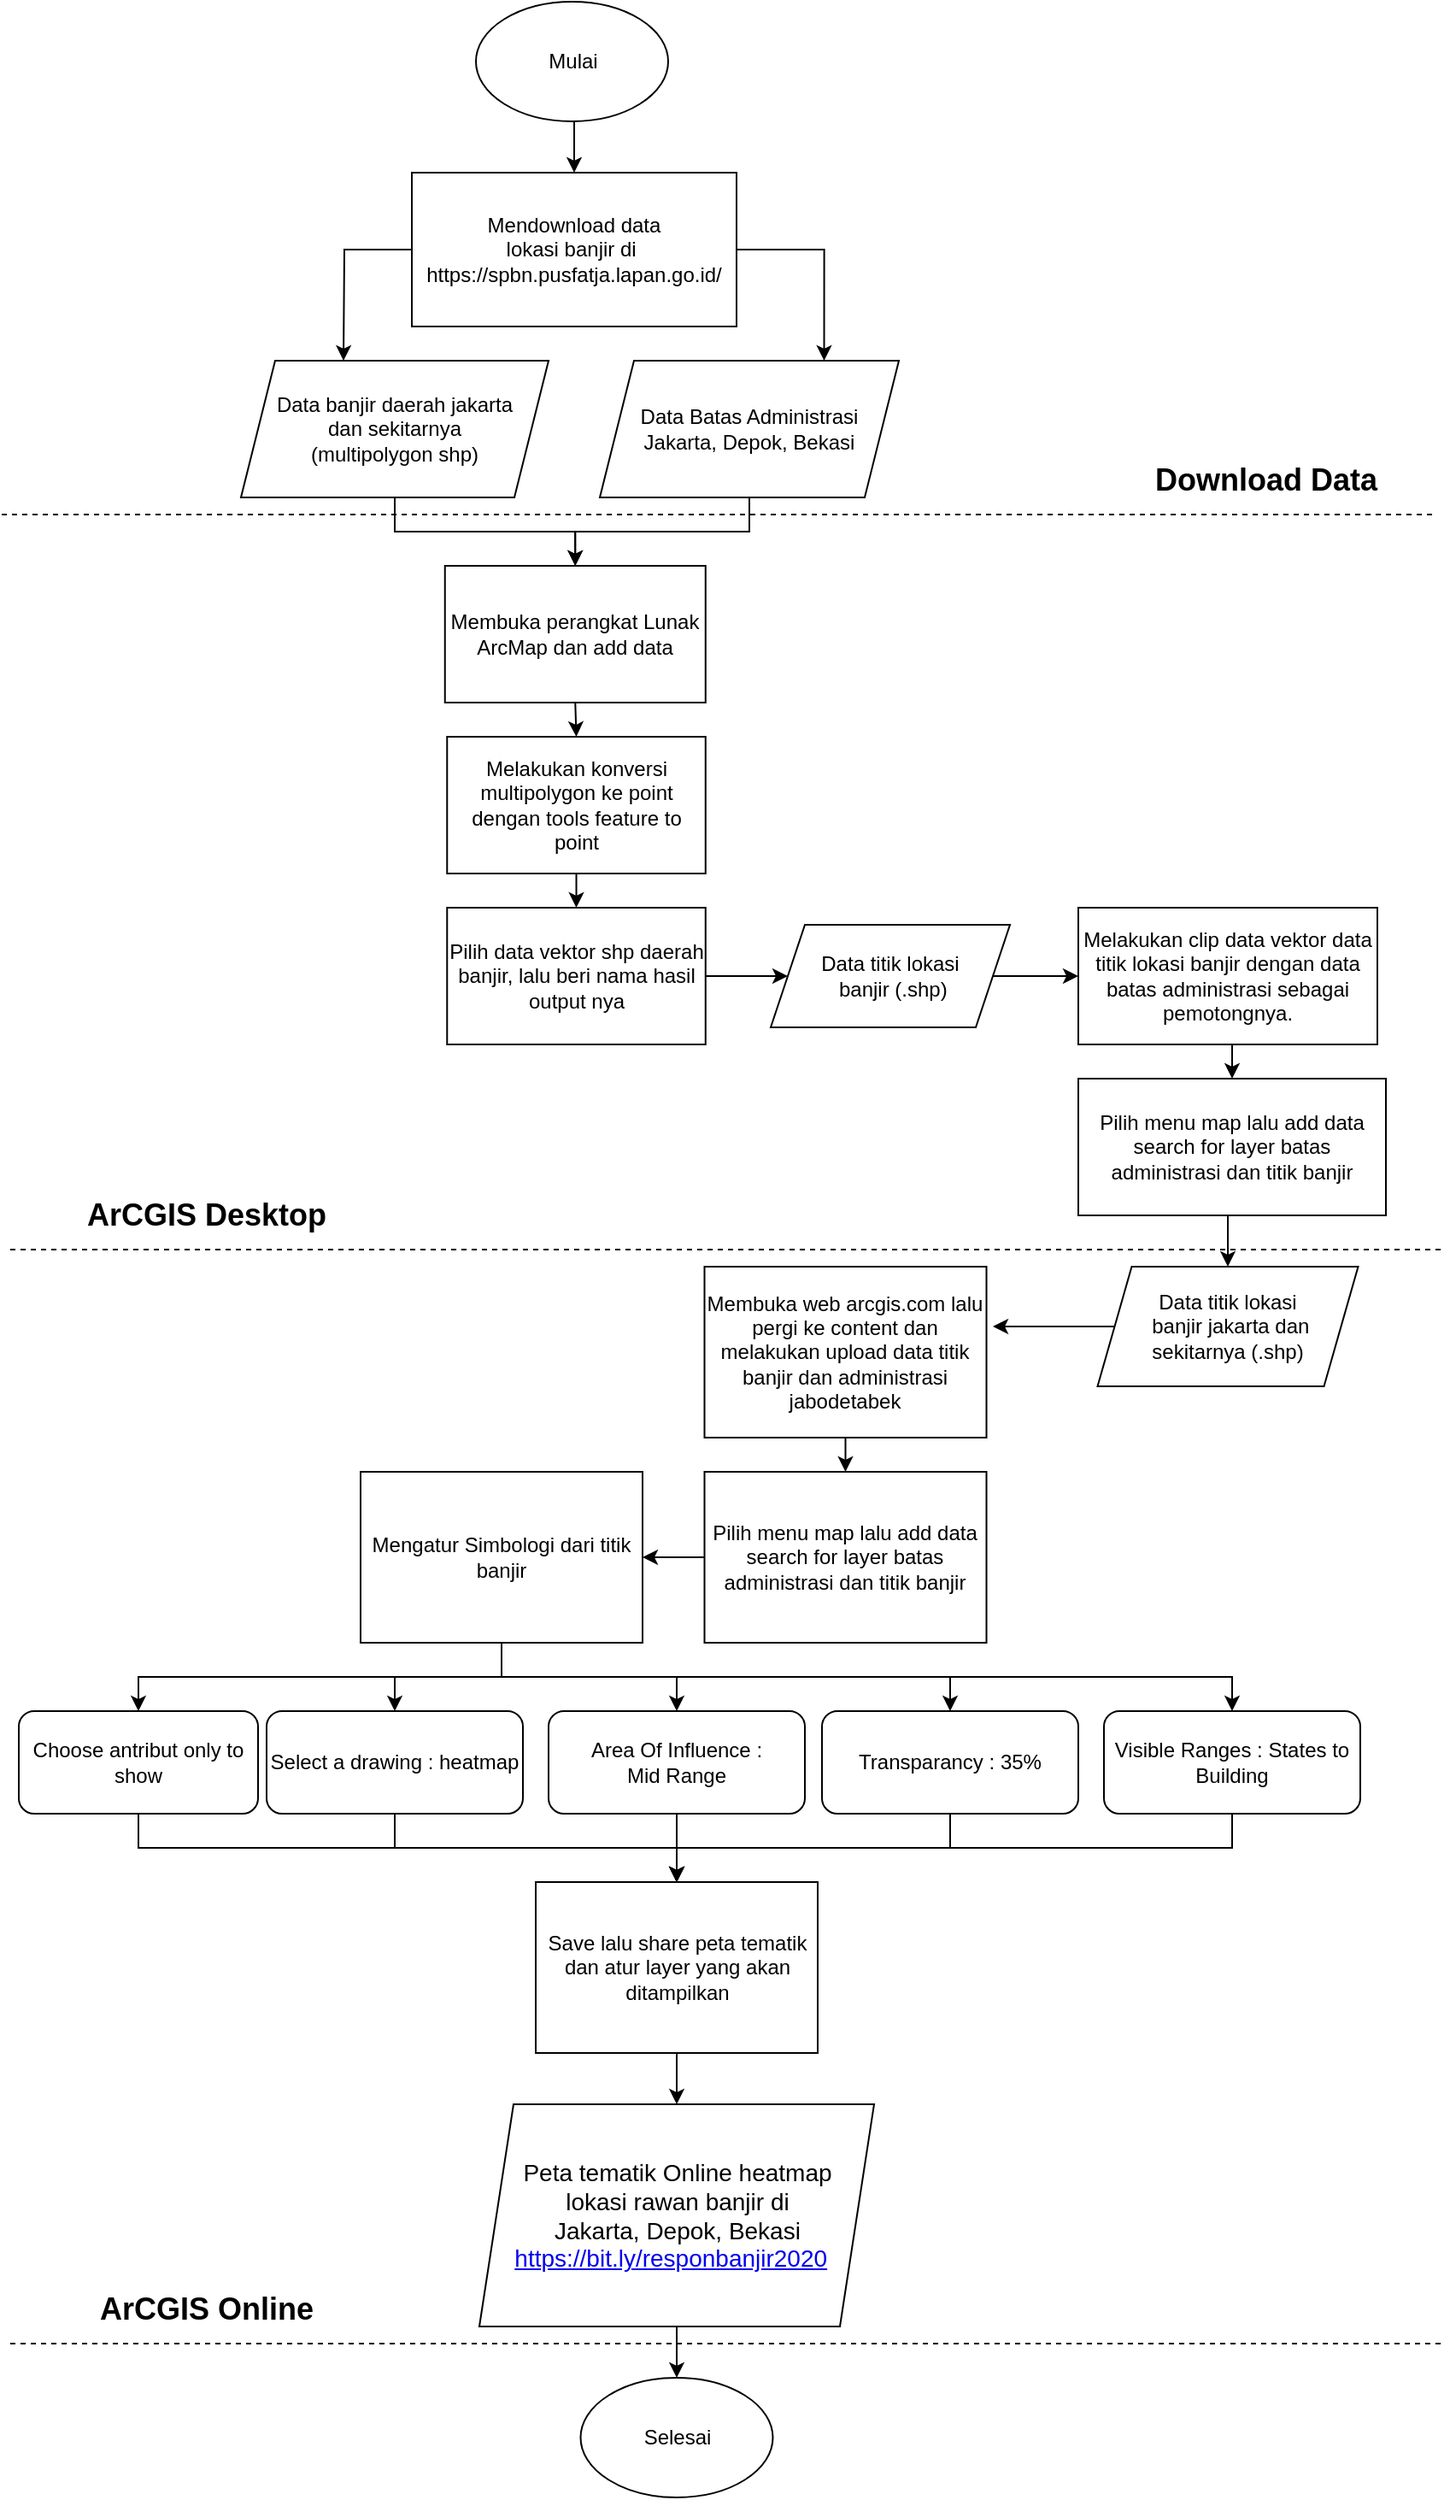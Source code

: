 <mxfile version="13.7.9" type="github">
  <diagram id="RdiVzA_gI4_yAzNuI2QI" name="Page-1">
    <mxGraphModel dx="1240" dy="743" grid="1" gridSize="10" guides="1" tooltips="1" connect="1" arrows="1" fold="1" page="1" pageScale="1" pageWidth="850" pageHeight="1100" math="0" shadow="0">
      <root>
        <mxCell id="0" />
        <mxCell id="1" parent="0" />
        <mxCell id="jwY7nlyal5xQTjecuOSy-7" style="edgeStyle=orthogonalEdgeStyle;rounded=0;orthogonalLoop=1;jettySize=auto;html=1;exitX=1;exitY=0.5;exitDx=0;exitDy=0;entryX=0.75;entryY=0;entryDx=0;entryDy=0;" edge="1" parent="1" source="sFGNZjW4kP528TWPwsiM-1" target="59hvtN--RPqfb3XLUZ2P-10">
          <mxGeometry relative="1" as="geometry" />
        </mxCell>
        <mxCell id="jwY7nlyal5xQTjecuOSy-8" style="edgeStyle=orthogonalEdgeStyle;rounded=0;orthogonalLoop=1;jettySize=auto;html=1;exitX=0;exitY=0.5;exitDx=0;exitDy=0;" edge="1" parent="1" source="sFGNZjW4kP528TWPwsiM-1">
          <mxGeometry relative="1" as="geometry">
            <mxPoint x="200" y="230" as="targetPoint" />
          </mxGeometry>
        </mxCell>
        <mxCell id="sFGNZjW4kP528TWPwsiM-1" value="Mendownload data &lt;br&gt;lokasi banjir di&amp;nbsp;&lt;br&gt;https://spbn.pusfatja.lapan.go.id/" style="rounded=0;whiteSpace=wrap;html=1;" parent="1" vertex="1">
          <mxGeometry x="240" y="120" width="190" height="90" as="geometry" />
        </mxCell>
        <mxCell id="jwY7nlyal5xQTjecuOSy-6" style="edgeStyle=orthogonalEdgeStyle;rounded=0;orthogonalLoop=1;jettySize=auto;html=1;exitX=0.5;exitY=1;exitDx=0;exitDy=0;entryX=0.5;entryY=0;entryDx=0;entryDy=0;" edge="1" parent="1" source="59hvtN--RPqfb3XLUZ2P-3" target="sFGNZjW4kP528TWPwsiM-1">
          <mxGeometry relative="1" as="geometry" />
        </mxCell>
        <mxCell id="59hvtN--RPqfb3XLUZ2P-3" value="Mulai" style="ellipse;whiteSpace=wrap;html=1;" parent="1" vertex="1">
          <mxGeometry x="277.5" y="20" width="112.5" height="70" as="geometry" />
        </mxCell>
        <mxCell id="jwY7nlyal5xQTjecuOSy-10" style="edgeStyle=orthogonalEdgeStyle;rounded=0;orthogonalLoop=1;jettySize=auto;html=1;exitX=0.5;exitY=1;exitDx=0;exitDy=0;entryX=0.5;entryY=0;entryDx=0;entryDy=0;" edge="1" parent="1" source="59hvtN--RPqfb3XLUZ2P-4" target="59hvtN--RPqfb3XLUZ2P-5">
          <mxGeometry relative="1" as="geometry" />
        </mxCell>
        <mxCell id="59hvtN--RPqfb3XLUZ2P-4" value="Data banjir daerah jakarta &lt;br&gt;dan sekitarnya &lt;br&gt;(multipolygon shp)" style="shape=parallelogram;perimeter=parallelogramPerimeter;whiteSpace=wrap;html=1;fixedSize=1;" parent="1" vertex="1">
          <mxGeometry x="140" y="230" width="180" height="80" as="geometry" />
        </mxCell>
        <mxCell id="jwY7nlyal5xQTjecuOSy-11" style="edgeStyle=orthogonalEdgeStyle;rounded=0;orthogonalLoop=1;jettySize=auto;html=1;exitX=0.5;exitY=1;exitDx=0;exitDy=0;entryX=0.5;entryY=0;entryDx=0;entryDy=0;" edge="1" parent="1" source="59hvtN--RPqfb3XLUZ2P-5" target="59hvtN--RPqfb3XLUZ2P-6">
          <mxGeometry relative="1" as="geometry" />
        </mxCell>
        <mxCell id="59hvtN--RPqfb3XLUZ2P-5" value="Membuka perangkat Lunak ArcMap dan add data" style="rounded=0;whiteSpace=wrap;html=1;" parent="1" vertex="1">
          <mxGeometry x="259.38" y="350" width="152.5" height="80" as="geometry" />
        </mxCell>
        <mxCell id="jwY7nlyal5xQTjecuOSy-12" style="edgeStyle=orthogonalEdgeStyle;rounded=0;orthogonalLoop=1;jettySize=auto;html=1;exitX=0.5;exitY=1;exitDx=0;exitDy=0;entryX=0.5;entryY=0;entryDx=0;entryDy=0;" edge="1" parent="1" source="59hvtN--RPqfb3XLUZ2P-6" target="59hvtN--RPqfb3XLUZ2P-7">
          <mxGeometry relative="1" as="geometry" />
        </mxCell>
        <mxCell id="59hvtN--RPqfb3XLUZ2P-6" value="Melakukan konversi multipolygon ke point dengan tools feature to point" style="rounded=0;whiteSpace=wrap;html=1;" parent="1" vertex="1">
          <mxGeometry x="260.63" y="450" width="151.25" height="80" as="geometry" />
        </mxCell>
        <mxCell id="jwY7nlyal5xQTjecuOSy-13" style="edgeStyle=orthogonalEdgeStyle;rounded=0;orthogonalLoop=1;jettySize=auto;html=1;exitX=1;exitY=0.5;exitDx=0;exitDy=0;" edge="1" parent="1" source="59hvtN--RPqfb3XLUZ2P-7" target="59hvtN--RPqfb3XLUZ2P-9">
          <mxGeometry relative="1" as="geometry" />
        </mxCell>
        <mxCell id="59hvtN--RPqfb3XLUZ2P-7" value="Pilih data vektor shp daerah banjir, lalu beri nama hasil output nya" style="rounded=0;whiteSpace=wrap;html=1;" parent="1" vertex="1">
          <mxGeometry x="260.63" y="550" width="151.25" height="80" as="geometry" />
        </mxCell>
        <mxCell id="jwY7nlyal5xQTjecuOSy-19" style="edgeStyle=orthogonalEdgeStyle;rounded=0;orthogonalLoop=1;jettySize=auto;html=1;exitX=0.5;exitY=1;exitDx=0;exitDy=0;entryX=0.5;entryY=0;entryDx=0;entryDy=0;" edge="1" parent="1" source="59hvtN--RPqfb3XLUZ2P-8" target="jwY7nlyal5xQTjecuOSy-4">
          <mxGeometry relative="1" as="geometry" />
        </mxCell>
        <mxCell id="59hvtN--RPqfb3XLUZ2P-8" value="Membuka web arcgis.com lalu pergi ke content dan melakukan upload data titik banjir dan administrasi jabodetabek" style="rounded=0;whiteSpace=wrap;html=1;" parent="1" vertex="1">
          <mxGeometry x="411.25" y="760" width="165" height="100" as="geometry" />
        </mxCell>
        <mxCell id="jwY7nlyal5xQTjecuOSy-14" style="edgeStyle=orthogonalEdgeStyle;rounded=0;orthogonalLoop=1;jettySize=auto;html=1;exitX=1;exitY=0.5;exitDx=0;exitDy=0;entryX=0;entryY=0.5;entryDx=0;entryDy=0;" edge="1" parent="1" source="59hvtN--RPqfb3XLUZ2P-9" target="jwY7nlyal5xQTjecuOSy-2">
          <mxGeometry relative="1" as="geometry" />
        </mxCell>
        <mxCell id="59hvtN--RPqfb3XLUZ2P-9" value="Data titik lokasi&lt;br&gt;&amp;nbsp;banjir (.shp)" style="shape=parallelogram;perimeter=parallelogramPerimeter;whiteSpace=wrap;html=1;fixedSize=1;" parent="1" vertex="1">
          <mxGeometry x="450" y="560" width="140" height="60" as="geometry" />
        </mxCell>
        <mxCell id="jwY7nlyal5xQTjecuOSy-9" style="edgeStyle=orthogonalEdgeStyle;rounded=0;orthogonalLoop=1;jettySize=auto;html=1;exitX=0.5;exitY=1;exitDx=0;exitDy=0;entryX=0.5;entryY=0;entryDx=0;entryDy=0;" edge="1" parent="1" source="59hvtN--RPqfb3XLUZ2P-10" target="59hvtN--RPqfb3XLUZ2P-5">
          <mxGeometry relative="1" as="geometry" />
        </mxCell>
        <mxCell id="59hvtN--RPqfb3XLUZ2P-10" value="Data Batas Administrasi Jakarta, Depok, Bekasi" style="shape=parallelogram;perimeter=parallelogramPerimeter;whiteSpace=wrap;html=1;fixedSize=1;" parent="1" vertex="1">
          <mxGeometry x="350" y="230" width="175" height="80" as="geometry" />
        </mxCell>
        <mxCell id="jwY7nlyal5xQTjecuOSy-15" style="edgeStyle=orthogonalEdgeStyle;rounded=0;orthogonalLoop=1;jettySize=auto;html=1;exitX=0.5;exitY=1;exitDx=0;exitDy=0;entryX=0.5;entryY=0;entryDx=0;entryDy=0;" edge="1" parent="1" source="jwY7nlyal5xQTjecuOSy-2" target="jwY7nlyal5xQTjecuOSy-5">
          <mxGeometry relative="1" as="geometry">
            <mxPoint x="717.824" y="640" as="targetPoint" />
          </mxGeometry>
        </mxCell>
        <mxCell id="jwY7nlyal5xQTjecuOSy-2" value="Melakukan clip data vektor data titik lokasi banjir dengan data batas administrasi sebagai pemotongnya." style="rounded=0;whiteSpace=wrap;html=1;" vertex="1" parent="1">
          <mxGeometry x="630" y="550" width="175" height="80" as="geometry" />
        </mxCell>
        <mxCell id="jwY7nlyal5xQTjecuOSy-18" style="edgeStyle=orthogonalEdgeStyle;rounded=0;orthogonalLoop=1;jettySize=auto;html=1;exitX=0;exitY=0.5;exitDx=0;exitDy=0;" edge="1" parent="1" source="jwY7nlyal5xQTjecuOSy-3">
          <mxGeometry relative="1" as="geometry">
            <mxPoint x="580" y="795" as="targetPoint" />
          </mxGeometry>
        </mxCell>
        <mxCell id="jwY7nlyal5xQTjecuOSy-3" value="Data titik lokasi&lt;br&gt;&amp;nbsp;banjir jakarta dan &lt;br&gt;sekitarnya (.shp)" style="shape=parallelogram;perimeter=parallelogramPerimeter;whiteSpace=wrap;html=1;fixedSize=1;" vertex="1" parent="1">
          <mxGeometry x="641.25" y="760" width="152.5" height="70" as="geometry" />
        </mxCell>
        <mxCell id="jwY7nlyal5xQTjecuOSy-32" style="edgeStyle=orthogonalEdgeStyle;rounded=0;orthogonalLoop=1;jettySize=auto;html=1;exitX=0;exitY=0.5;exitDx=0;exitDy=0;entryX=1;entryY=0.5;entryDx=0;entryDy=0;" edge="1" parent="1" source="jwY7nlyal5xQTjecuOSy-4" target="jwY7nlyal5xQTjecuOSy-26">
          <mxGeometry relative="1" as="geometry" />
        </mxCell>
        <mxCell id="jwY7nlyal5xQTjecuOSy-4" value="Pilih menu map lalu add data search for layer batas administrasi dan titik banjir" style="rounded=0;whiteSpace=wrap;html=1;" vertex="1" parent="1">
          <mxGeometry x="411.25" y="880" width="165" height="100" as="geometry" />
        </mxCell>
        <mxCell id="jwY7nlyal5xQTjecuOSy-16" style="edgeStyle=orthogonalEdgeStyle;rounded=0;orthogonalLoop=1;jettySize=auto;html=1;exitX=0.5;exitY=1;exitDx=0;exitDy=0;entryX=0.5;entryY=0;entryDx=0;entryDy=0;" edge="1" parent="1" source="jwY7nlyal5xQTjecuOSy-5" target="jwY7nlyal5xQTjecuOSy-3">
          <mxGeometry relative="1" as="geometry" />
        </mxCell>
        <mxCell id="jwY7nlyal5xQTjecuOSy-5" value="Pilih menu map lalu add data search for layer batas administrasi dan titik banjir" style="rounded=0;whiteSpace=wrap;html=1;" vertex="1" parent="1">
          <mxGeometry x="630" y="650" width="180" height="80" as="geometry" />
        </mxCell>
        <mxCell id="jwY7nlyal5xQTjecuOSy-21" value="" style="endArrow=none;dashed=1;html=1;" edge="1" parent="1">
          <mxGeometry width="50" height="50" relative="1" as="geometry">
            <mxPoint x="5" y="750" as="sourcePoint" />
            <mxPoint x="845" y="750" as="targetPoint" />
          </mxGeometry>
        </mxCell>
        <mxCell id="jwY7nlyal5xQTjecuOSy-23" value="&lt;h2&gt;ArCGIS Desktop&lt;/h2&gt;" style="text;html=1;strokeColor=none;fillColor=none;align=center;verticalAlign=middle;whiteSpace=wrap;rounded=0;" vertex="1" parent="1">
          <mxGeometry x="40" y="720" width="160" height="20" as="geometry" />
        </mxCell>
        <mxCell id="jwY7nlyal5xQTjecuOSy-24" value="" style="endArrow=none;dashed=1;html=1;" edge="1" parent="1">
          <mxGeometry width="50" height="50" relative="1" as="geometry">
            <mxPoint y="320" as="sourcePoint" />
            <mxPoint x="840" y="320" as="targetPoint" />
          </mxGeometry>
        </mxCell>
        <mxCell id="jwY7nlyal5xQTjecuOSy-25" value="&lt;h2&gt;Download Data&lt;/h2&gt;" style="text;html=1;strokeColor=none;fillColor=none;align=center;verticalAlign=middle;whiteSpace=wrap;rounded=0;" vertex="1" parent="1">
          <mxGeometry x="660" y="290" width="160" height="20" as="geometry" />
        </mxCell>
        <mxCell id="jwY7nlyal5xQTjecuOSy-33" style="edgeStyle=orthogonalEdgeStyle;rounded=0;orthogonalLoop=1;jettySize=auto;html=1;exitX=0.5;exitY=1;exitDx=0;exitDy=0;entryX=0.5;entryY=0;entryDx=0;entryDy=0;" edge="1" parent="1" source="jwY7nlyal5xQTjecuOSy-26" target="jwY7nlyal5xQTjecuOSy-27">
          <mxGeometry relative="1" as="geometry">
            <Array as="points">
              <mxPoint x="293" y="1000" />
              <mxPoint x="80" y="1000" />
            </Array>
          </mxGeometry>
        </mxCell>
        <mxCell id="jwY7nlyal5xQTjecuOSy-34" style="edgeStyle=orthogonalEdgeStyle;rounded=0;orthogonalLoop=1;jettySize=auto;html=1;exitX=0.5;exitY=1;exitDx=0;exitDy=0;" edge="1" parent="1" source="jwY7nlyal5xQTjecuOSy-26" target="jwY7nlyal5xQTjecuOSy-28">
          <mxGeometry relative="1" as="geometry" />
        </mxCell>
        <mxCell id="jwY7nlyal5xQTjecuOSy-35" style="edgeStyle=orthogonalEdgeStyle;rounded=0;orthogonalLoop=1;jettySize=auto;html=1;exitX=0.5;exitY=1;exitDx=0;exitDy=0;entryX=0.5;entryY=0;entryDx=0;entryDy=0;" edge="1" parent="1" source="jwY7nlyal5xQTjecuOSy-26" target="jwY7nlyal5xQTjecuOSy-29">
          <mxGeometry relative="1" as="geometry" />
        </mxCell>
        <mxCell id="jwY7nlyal5xQTjecuOSy-36" style="edgeStyle=orthogonalEdgeStyle;rounded=0;orthogonalLoop=1;jettySize=auto;html=1;exitX=0.5;exitY=1;exitDx=0;exitDy=0;entryX=0.5;entryY=0;entryDx=0;entryDy=0;" edge="1" parent="1" source="jwY7nlyal5xQTjecuOSy-26" target="jwY7nlyal5xQTjecuOSy-30">
          <mxGeometry relative="1" as="geometry">
            <Array as="points">
              <mxPoint x="293" y="1000" />
              <mxPoint x="555" y="1000" />
            </Array>
          </mxGeometry>
        </mxCell>
        <mxCell id="jwY7nlyal5xQTjecuOSy-37" style="edgeStyle=orthogonalEdgeStyle;rounded=0;orthogonalLoop=1;jettySize=auto;html=1;exitX=0.5;exitY=1;exitDx=0;exitDy=0;" edge="1" parent="1" source="jwY7nlyal5xQTjecuOSy-26" target="jwY7nlyal5xQTjecuOSy-31">
          <mxGeometry relative="1" as="geometry">
            <Array as="points">
              <mxPoint x="293" y="1000" />
              <mxPoint x="720" y="1000" />
            </Array>
          </mxGeometry>
        </mxCell>
        <mxCell id="jwY7nlyal5xQTjecuOSy-26" value="Mengatur Simbologi dari titik banjir" style="rounded=0;whiteSpace=wrap;html=1;" vertex="1" parent="1">
          <mxGeometry x="210" y="880" width="165" height="100" as="geometry" />
        </mxCell>
        <mxCell id="jwY7nlyal5xQTjecuOSy-39" style="edgeStyle=orthogonalEdgeStyle;rounded=0;orthogonalLoop=1;jettySize=auto;html=1;exitX=0.5;exitY=1;exitDx=0;exitDy=0;" edge="1" parent="1" source="jwY7nlyal5xQTjecuOSy-27" target="jwY7nlyal5xQTjecuOSy-38">
          <mxGeometry relative="1" as="geometry" />
        </mxCell>
        <mxCell id="jwY7nlyal5xQTjecuOSy-27" value="Choose antribut only to show" style="rounded=1;whiteSpace=wrap;html=1;" vertex="1" parent="1">
          <mxGeometry x="10" y="1020" width="140" height="60" as="geometry" />
        </mxCell>
        <mxCell id="jwY7nlyal5xQTjecuOSy-40" style="edgeStyle=orthogonalEdgeStyle;rounded=0;orthogonalLoop=1;jettySize=auto;html=1;exitX=0.5;exitY=1;exitDx=0;exitDy=0;entryX=0.5;entryY=0;entryDx=0;entryDy=0;" edge="1" parent="1" source="jwY7nlyal5xQTjecuOSy-28" target="jwY7nlyal5xQTjecuOSy-38">
          <mxGeometry relative="1" as="geometry" />
        </mxCell>
        <mxCell id="jwY7nlyal5xQTjecuOSy-28" value="Select a drawing : heatmap" style="rounded=1;whiteSpace=wrap;html=1;" vertex="1" parent="1">
          <mxGeometry x="155" y="1020" width="150" height="60" as="geometry" />
        </mxCell>
        <mxCell id="jwY7nlyal5xQTjecuOSy-41" style="edgeStyle=orthogonalEdgeStyle;rounded=0;orthogonalLoop=1;jettySize=auto;html=1;exitX=0.5;exitY=1;exitDx=0;exitDy=0;" edge="1" parent="1" source="jwY7nlyal5xQTjecuOSy-29" target="jwY7nlyal5xQTjecuOSy-38">
          <mxGeometry relative="1" as="geometry" />
        </mxCell>
        <mxCell id="jwY7nlyal5xQTjecuOSy-29" value="Area Of Influence : &lt;br&gt;Mid Range" style="rounded=1;whiteSpace=wrap;html=1;" vertex="1" parent="1">
          <mxGeometry x="320" y="1020" width="150" height="60" as="geometry" />
        </mxCell>
        <mxCell id="jwY7nlyal5xQTjecuOSy-42" style="edgeStyle=orthogonalEdgeStyle;rounded=0;orthogonalLoop=1;jettySize=auto;html=1;exitX=0.5;exitY=1;exitDx=0;exitDy=0;entryX=0.5;entryY=0;entryDx=0;entryDy=0;" edge="1" parent="1" source="jwY7nlyal5xQTjecuOSy-30" target="jwY7nlyal5xQTjecuOSy-38">
          <mxGeometry relative="1" as="geometry" />
        </mxCell>
        <mxCell id="jwY7nlyal5xQTjecuOSy-30" value="Transparancy : 35%" style="rounded=1;whiteSpace=wrap;html=1;" vertex="1" parent="1">
          <mxGeometry x="480" y="1020" width="150" height="60" as="geometry" />
        </mxCell>
        <mxCell id="jwY7nlyal5xQTjecuOSy-43" style="edgeStyle=orthogonalEdgeStyle;rounded=0;orthogonalLoop=1;jettySize=auto;html=1;exitX=0.5;exitY=1;exitDx=0;exitDy=0;entryX=0.5;entryY=0;entryDx=0;entryDy=0;" edge="1" parent="1" source="jwY7nlyal5xQTjecuOSy-31" target="jwY7nlyal5xQTjecuOSy-38">
          <mxGeometry relative="1" as="geometry" />
        </mxCell>
        <mxCell id="jwY7nlyal5xQTjecuOSy-31" value="Visible Ranges : States to Building" style="rounded=1;whiteSpace=wrap;html=1;" vertex="1" parent="1">
          <mxGeometry x="645" y="1020" width="150" height="60" as="geometry" />
        </mxCell>
        <mxCell id="jwY7nlyal5xQTjecuOSy-47" style="edgeStyle=orthogonalEdgeStyle;rounded=0;orthogonalLoop=1;jettySize=auto;html=1;exitX=0.5;exitY=1;exitDx=0;exitDy=0;entryX=0.5;entryY=0;entryDx=0;entryDy=0;" edge="1" parent="1" source="jwY7nlyal5xQTjecuOSy-38" target="jwY7nlyal5xQTjecuOSy-44">
          <mxGeometry relative="1" as="geometry" />
        </mxCell>
        <mxCell id="jwY7nlyal5xQTjecuOSy-38" value="Save lalu share peta tematik dan atur layer yang akan ditampilkan" style="rounded=0;whiteSpace=wrap;html=1;" vertex="1" parent="1">
          <mxGeometry x="312.5" y="1120" width="165" height="100" as="geometry" />
        </mxCell>
        <mxCell id="jwY7nlyal5xQTjecuOSy-48" style="edgeStyle=orthogonalEdgeStyle;rounded=0;orthogonalLoop=1;jettySize=auto;html=1;exitX=0.5;exitY=1;exitDx=0;exitDy=0;entryX=0.5;entryY=0;entryDx=0;entryDy=0;" edge="1" parent="1" source="jwY7nlyal5xQTjecuOSy-44" target="jwY7nlyal5xQTjecuOSy-46">
          <mxGeometry relative="1" as="geometry" />
        </mxCell>
        <mxCell id="jwY7nlyal5xQTjecuOSy-44" value="&lt;font style=&quot;font-size: 14px&quot;&gt;Peta tematik Online heatmap &lt;br&gt;lokasi rawan banjir di &lt;br&gt;Jakarta, Depok, Bekasi&lt;br&gt;&lt;span lang=&quot;EN-US&quot; style=&quot;line-height: 110% ; font-family: &amp;#34;constantia&amp;#34; , serif&quot;&gt;&lt;a href=&quot;https://bit.ly/responbanjir2020&quot;&gt;&lt;span style=&quot;line-height: 110% ; font-family: &amp;#34;calibri&amp;#34; , sans-serif&quot;&gt;https://bit.ly/responbanjir2020&lt;/span&gt;&lt;/a&gt;&lt;/span&gt;&lt;span lang=&quot;EN-US&quot; style=&quot;line-height: 110% ; font-family: &amp;#34;calibri&amp;#34; , sans-serif&quot;&gt;&lt;/span&gt;&amp;nbsp;&amp;nbsp;&lt;/font&gt;" style="shape=parallelogram;perimeter=parallelogramPerimeter;whiteSpace=wrap;html=1;fixedSize=1;" vertex="1" parent="1">
          <mxGeometry x="279.5" y="1250" width="231" height="130" as="geometry" />
        </mxCell>
        <mxCell id="jwY7nlyal5xQTjecuOSy-46" value="Selesai" style="ellipse;whiteSpace=wrap;html=1;" vertex="1" parent="1">
          <mxGeometry x="338.75" y="1410" width="112.5" height="70" as="geometry" />
        </mxCell>
        <mxCell id="jwY7nlyal5xQTjecuOSy-49" value="" style="endArrow=none;dashed=1;html=1;" edge="1" parent="1">
          <mxGeometry width="50" height="50" relative="1" as="geometry">
            <mxPoint x="5" y="1390" as="sourcePoint" />
            <mxPoint x="845" y="1390" as="targetPoint" />
          </mxGeometry>
        </mxCell>
        <mxCell id="jwY7nlyal5xQTjecuOSy-50" value="&lt;h2&gt;ArCGIS Online&lt;/h2&gt;" style="text;html=1;strokeColor=none;fillColor=none;align=center;verticalAlign=middle;whiteSpace=wrap;rounded=0;" vertex="1" parent="1">
          <mxGeometry x="40" y="1360" width="160" height="20" as="geometry" />
        </mxCell>
      </root>
    </mxGraphModel>
  </diagram>
</mxfile>
